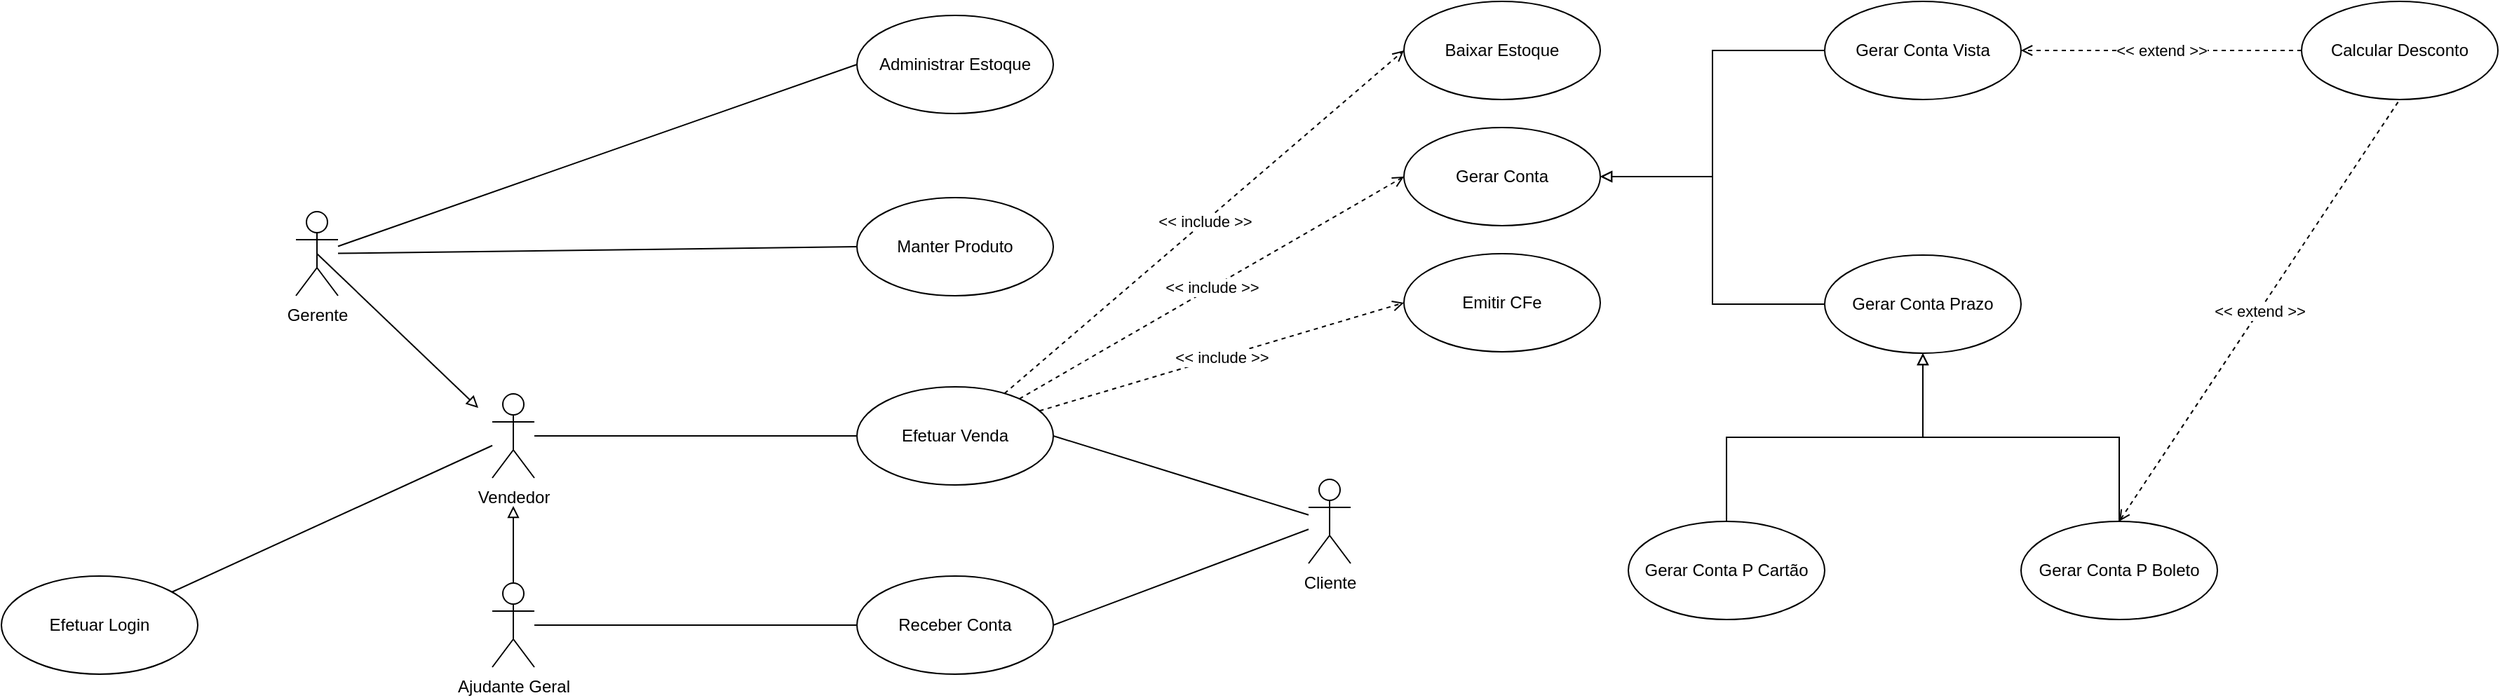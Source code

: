 <mxfile version="22.0.2" type="github">
  <diagram name="Page-1" id="uDGwgzd54vXaql_GKUdG">
    <mxGraphModel dx="550" dy="479" grid="1" gridSize="10" guides="1" tooltips="1" connect="1" arrows="1" fold="1" page="0" pageScale="1" pageWidth="850" pageHeight="1100" math="0" shadow="0">
      <root>
        <mxCell id="0" />
        <mxCell id="1" parent="0" />
        <mxCell id="JvDvLuI2Pq2bM0kV12Kc-3" style="rounded=0;orthogonalLoop=1;jettySize=auto;html=1;entryX=0;entryY=0.5;entryDx=0;entryDy=0;endArrow=none;endFill=0;" edge="1" parent="1" source="JvDvLuI2Pq2bM0kV12Kc-1" target="JvDvLuI2Pq2bM0kV12Kc-2">
          <mxGeometry relative="1" as="geometry" />
        </mxCell>
        <mxCell id="JvDvLuI2Pq2bM0kV12Kc-1" value="Vendedor" style="shape=umlActor;verticalLabelPosition=bottom;verticalAlign=top;html=1;strokeWidth=1;strokeColor=#000000;" vertex="1" parent="1">
          <mxGeometry x="-40" y="-50" width="30" height="60" as="geometry" />
        </mxCell>
        <mxCell id="JvDvLuI2Pq2bM0kV12Kc-21" value="&amp;lt;&amp;lt; include &amp;gt;&amp;gt;" style="rounded=0;orthogonalLoop=1;jettySize=auto;html=1;entryX=0;entryY=0.5;entryDx=0;entryDy=0;dashed=1;endArrow=open;endFill=0;" edge="1" parent="1" source="JvDvLuI2Pq2bM0kV12Kc-2" target="JvDvLuI2Pq2bM0kV12Kc-20">
          <mxGeometry relative="1" as="geometry" />
        </mxCell>
        <mxCell id="JvDvLuI2Pq2bM0kV12Kc-24" value="&amp;lt;&amp;lt; include &amp;gt;&amp;gt;" style="rounded=0;orthogonalLoop=1;jettySize=auto;html=1;entryX=0;entryY=0.5;entryDx=0;entryDy=0;dashed=1;endArrow=open;endFill=0;" edge="1" parent="1" source="JvDvLuI2Pq2bM0kV12Kc-2" target="JvDvLuI2Pq2bM0kV12Kc-22">
          <mxGeometry relative="1" as="geometry" />
        </mxCell>
        <mxCell id="JvDvLuI2Pq2bM0kV12Kc-25" value="&amp;lt;&amp;lt; include &amp;gt;&amp;gt;" style="rounded=0;orthogonalLoop=1;jettySize=auto;html=1;entryX=0;entryY=0.5;entryDx=0;entryDy=0;dashed=1;endArrow=open;endFill=0;" edge="1" parent="1" source="JvDvLuI2Pq2bM0kV12Kc-2" target="JvDvLuI2Pq2bM0kV12Kc-23">
          <mxGeometry relative="1" as="geometry" />
        </mxCell>
        <mxCell id="JvDvLuI2Pq2bM0kV12Kc-2" value="Efetuar Venda" style="ellipse;whiteSpace=wrap;html=1;" vertex="1" parent="1">
          <mxGeometry x="220" y="-55" width="140" height="70" as="geometry" />
        </mxCell>
        <mxCell id="JvDvLuI2Pq2bM0kV12Kc-7" style="rounded=0;orthogonalLoop=1;jettySize=auto;html=1;entryX=0;entryY=0.5;entryDx=0;entryDy=0;endArrow=none;endFill=0;" edge="1" parent="1" source="JvDvLuI2Pq2bM0kV12Kc-4" target="JvDvLuI2Pq2bM0kV12Kc-6">
          <mxGeometry relative="1" as="geometry" />
        </mxCell>
        <mxCell id="JvDvLuI2Pq2bM0kV12Kc-4" value="Ajudante Geral" style="shape=umlActor;verticalLabelPosition=bottom;verticalAlign=top;html=1;" vertex="1" parent="1">
          <mxGeometry x="-40" y="85" width="30" height="60" as="geometry" />
        </mxCell>
        <mxCell id="JvDvLuI2Pq2bM0kV12Kc-6" value="Receber Conta" style="ellipse;whiteSpace=wrap;html=1;" vertex="1" parent="1">
          <mxGeometry x="220" y="80" width="140" height="70" as="geometry" />
        </mxCell>
        <mxCell id="JvDvLuI2Pq2bM0kV12Kc-9" style="edgeStyle=orthogonalEdgeStyle;rounded=0;orthogonalLoop=1;jettySize=auto;html=1;endArrow=block;endFill=0;" edge="1" parent="1" source="JvDvLuI2Pq2bM0kV12Kc-4">
          <mxGeometry relative="1" as="geometry">
            <mxPoint x="-25" y="30" as="targetPoint" />
          </mxGeometry>
        </mxCell>
        <mxCell id="JvDvLuI2Pq2bM0kV12Kc-11" style="rounded=0;orthogonalLoop=1;jettySize=auto;html=1;exitX=0.5;exitY=0.5;exitDx=0;exitDy=0;exitPerimeter=0;endArrow=block;endFill=0;" edge="1" parent="1" source="JvDvLuI2Pq2bM0kV12Kc-10">
          <mxGeometry relative="1" as="geometry">
            <mxPoint x="-50" y="-40" as="targetPoint" />
          </mxGeometry>
        </mxCell>
        <mxCell id="JvDvLuI2Pq2bM0kV12Kc-13" style="rounded=0;orthogonalLoop=1;jettySize=auto;html=1;entryX=0;entryY=0.5;entryDx=0;entryDy=0;endArrow=none;endFill=0;" edge="1" parent="1" source="JvDvLuI2Pq2bM0kV12Kc-10" target="JvDvLuI2Pq2bM0kV12Kc-12">
          <mxGeometry relative="1" as="geometry" />
        </mxCell>
        <mxCell id="JvDvLuI2Pq2bM0kV12Kc-15" style="rounded=0;orthogonalLoop=1;jettySize=auto;html=1;entryX=0;entryY=0.5;entryDx=0;entryDy=0;endArrow=none;endFill=0;" edge="1" parent="1" source="JvDvLuI2Pq2bM0kV12Kc-10" target="JvDvLuI2Pq2bM0kV12Kc-14">
          <mxGeometry relative="1" as="geometry" />
        </mxCell>
        <mxCell id="JvDvLuI2Pq2bM0kV12Kc-10" value="Gerente" style="shape=umlActor;verticalLabelPosition=bottom;verticalAlign=top;html=1;" vertex="1" parent="1">
          <mxGeometry x="-180" y="-180" width="30" height="60" as="geometry" />
        </mxCell>
        <mxCell id="JvDvLuI2Pq2bM0kV12Kc-12" value="Manter Produto" style="ellipse;whiteSpace=wrap;html=1;" vertex="1" parent="1">
          <mxGeometry x="220" y="-190" width="140" height="70" as="geometry" />
        </mxCell>
        <mxCell id="JvDvLuI2Pq2bM0kV12Kc-14" value="Administrar Estoque" style="ellipse;whiteSpace=wrap;html=1;" vertex="1" parent="1">
          <mxGeometry x="220" y="-320" width="140" height="70" as="geometry" />
        </mxCell>
        <mxCell id="JvDvLuI2Pq2bM0kV12Kc-17" style="rounded=0;orthogonalLoop=1;jettySize=auto;html=1;entryX=1;entryY=0.5;entryDx=0;entryDy=0;endArrow=none;endFill=0;" edge="1" parent="1" source="JvDvLuI2Pq2bM0kV12Kc-16" target="JvDvLuI2Pq2bM0kV12Kc-2">
          <mxGeometry relative="1" as="geometry" />
        </mxCell>
        <mxCell id="JvDvLuI2Pq2bM0kV12Kc-18" style="rounded=0;orthogonalLoop=1;jettySize=auto;html=1;entryX=1;entryY=0.5;entryDx=0;entryDy=0;endArrow=none;endFill=0;" edge="1" parent="1" source="JvDvLuI2Pq2bM0kV12Kc-16" target="JvDvLuI2Pq2bM0kV12Kc-6">
          <mxGeometry relative="1" as="geometry" />
        </mxCell>
        <mxCell id="JvDvLuI2Pq2bM0kV12Kc-16" value="Cliente" style="shape=umlActor;verticalLabelPosition=bottom;verticalAlign=top;html=1;" vertex="1" parent="1">
          <mxGeometry x="542" y="11" width="30" height="60" as="geometry" />
        </mxCell>
        <mxCell id="JvDvLuI2Pq2bM0kV12Kc-20" value="Emitir CFe" style="ellipse;whiteSpace=wrap;html=1;" vertex="1" parent="1">
          <mxGeometry x="610" y="-150" width="140" height="70" as="geometry" />
        </mxCell>
        <mxCell id="JvDvLuI2Pq2bM0kV12Kc-22" value="Gerar Conta" style="ellipse;whiteSpace=wrap;html=1;" vertex="1" parent="1">
          <mxGeometry x="610" y="-240" width="140" height="70" as="geometry" />
        </mxCell>
        <mxCell id="JvDvLuI2Pq2bM0kV12Kc-23" value="Baixar Estoque" style="ellipse;whiteSpace=wrap;html=1;" vertex="1" parent="1">
          <mxGeometry x="610" y="-330" width="140" height="70" as="geometry" />
        </mxCell>
        <mxCell id="JvDvLuI2Pq2bM0kV12Kc-28" style="edgeStyle=orthogonalEdgeStyle;rounded=0;orthogonalLoop=1;jettySize=auto;html=1;entryX=1;entryY=0.5;entryDx=0;entryDy=0;endArrow=block;endFill=0;" edge="1" parent="1" source="JvDvLuI2Pq2bM0kV12Kc-26" target="JvDvLuI2Pq2bM0kV12Kc-22">
          <mxGeometry relative="1" as="geometry" />
        </mxCell>
        <mxCell id="JvDvLuI2Pq2bM0kV12Kc-26" value="Gerar Conta Vista" style="ellipse;whiteSpace=wrap;html=1;" vertex="1" parent="1">
          <mxGeometry x="910" y="-330" width="140" height="70" as="geometry" />
        </mxCell>
        <mxCell id="JvDvLuI2Pq2bM0kV12Kc-29" style="edgeStyle=orthogonalEdgeStyle;rounded=0;orthogonalLoop=1;jettySize=auto;html=1;entryX=1;entryY=0.5;entryDx=0;entryDy=0;endArrow=block;endFill=0;" edge="1" parent="1" source="JvDvLuI2Pq2bM0kV12Kc-27" target="JvDvLuI2Pq2bM0kV12Kc-22">
          <mxGeometry relative="1" as="geometry" />
        </mxCell>
        <mxCell id="JvDvLuI2Pq2bM0kV12Kc-27" value="&lt;span style=&quot;color: rgb(0, 0, 0); font-family: Helvetica; font-size: 12px; font-style: normal; font-variant-ligatures: normal; font-variant-caps: normal; font-weight: 400; letter-spacing: normal; orphans: 2; text-align: center; text-indent: 0px; text-transform: none; widows: 2; word-spacing: 0px; -webkit-text-stroke-width: 0px; background-color: rgb(255, 255, 255); text-decoration-thickness: initial; text-decoration-style: initial; text-decoration-color: initial; float: none; display: inline !important;&quot;&gt;Gerar Conta Prazo&lt;/span&gt;" style="ellipse;whiteSpace=wrap;html=1;" vertex="1" parent="1">
          <mxGeometry x="910" y="-149" width="140" height="70" as="geometry" />
        </mxCell>
        <mxCell id="JvDvLuI2Pq2bM0kV12Kc-31" value="&amp;lt;&amp;lt; extend &amp;gt;&amp;gt;" style="rounded=0;orthogonalLoop=1;jettySize=auto;html=1;entryX=1;entryY=0.5;entryDx=0;entryDy=0;dashed=1;endArrow=open;endFill=0;" edge="1" parent="1" source="JvDvLuI2Pq2bM0kV12Kc-30" target="JvDvLuI2Pq2bM0kV12Kc-26">
          <mxGeometry relative="1" as="geometry" />
        </mxCell>
        <mxCell id="JvDvLuI2Pq2bM0kV12Kc-30" value="Calcular Desconto" style="ellipse;whiteSpace=wrap;html=1;" vertex="1" parent="1">
          <mxGeometry x="1250" y="-330" width="140" height="70" as="geometry" />
        </mxCell>
        <mxCell id="JvDvLuI2Pq2bM0kV12Kc-37" style="edgeStyle=orthogonalEdgeStyle;rounded=0;orthogonalLoop=1;jettySize=auto;html=1;entryX=0.5;entryY=1;entryDx=0;entryDy=0;endArrow=block;endFill=0;" edge="1" parent="1" source="JvDvLuI2Pq2bM0kV12Kc-32" target="JvDvLuI2Pq2bM0kV12Kc-27">
          <mxGeometry relative="1" as="geometry" />
        </mxCell>
        <mxCell id="JvDvLuI2Pq2bM0kV12Kc-32" value="Gerar Conta P Cartão" style="ellipse;whiteSpace=wrap;html=1;" vertex="1" parent="1">
          <mxGeometry x="770" y="41" width="140" height="70" as="geometry" />
        </mxCell>
        <mxCell id="JvDvLuI2Pq2bM0kV12Kc-36" value="&amp;lt;&amp;lt; extend &amp;gt;&amp;gt;" style="rounded=0;orthogonalLoop=1;jettySize=auto;html=1;exitX=0.5;exitY=0;exitDx=0;exitDy=0;entryX=0.5;entryY=1;entryDx=0;entryDy=0;dashed=1;startArrow=open;startFill=0;endArrow=none;endFill=0;" edge="1" parent="1" source="JvDvLuI2Pq2bM0kV12Kc-33" target="JvDvLuI2Pq2bM0kV12Kc-30">
          <mxGeometry relative="1" as="geometry" />
        </mxCell>
        <mxCell id="JvDvLuI2Pq2bM0kV12Kc-38" style="edgeStyle=orthogonalEdgeStyle;rounded=0;orthogonalLoop=1;jettySize=auto;html=1;entryX=0.5;entryY=1;entryDx=0;entryDy=0;endArrow=block;endFill=0;" edge="1" parent="1" source="JvDvLuI2Pq2bM0kV12Kc-33" target="JvDvLuI2Pq2bM0kV12Kc-27">
          <mxGeometry relative="1" as="geometry" />
        </mxCell>
        <mxCell id="JvDvLuI2Pq2bM0kV12Kc-33" value="Gerar Conta P Boleto" style="ellipse;whiteSpace=wrap;html=1;" vertex="1" parent="1">
          <mxGeometry x="1050" y="41" width="140" height="70" as="geometry" />
        </mxCell>
        <mxCell id="JvDvLuI2Pq2bM0kV12Kc-40" style="rounded=0;orthogonalLoop=1;jettySize=auto;html=1;endArrow=none;endFill=0;" edge="1" parent="1" source="JvDvLuI2Pq2bM0kV12Kc-39" target="JvDvLuI2Pq2bM0kV12Kc-1">
          <mxGeometry relative="1" as="geometry">
            <mxPoint x="-70" y="10" as="targetPoint" />
          </mxGeometry>
        </mxCell>
        <mxCell id="JvDvLuI2Pq2bM0kV12Kc-39" value="Efetuar Login" style="ellipse;whiteSpace=wrap;html=1;" vertex="1" parent="1">
          <mxGeometry x="-390" y="80" width="140" height="70" as="geometry" />
        </mxCell>
      </root>
    </mxGraphModel>
  </diagram>
</mxfile>
